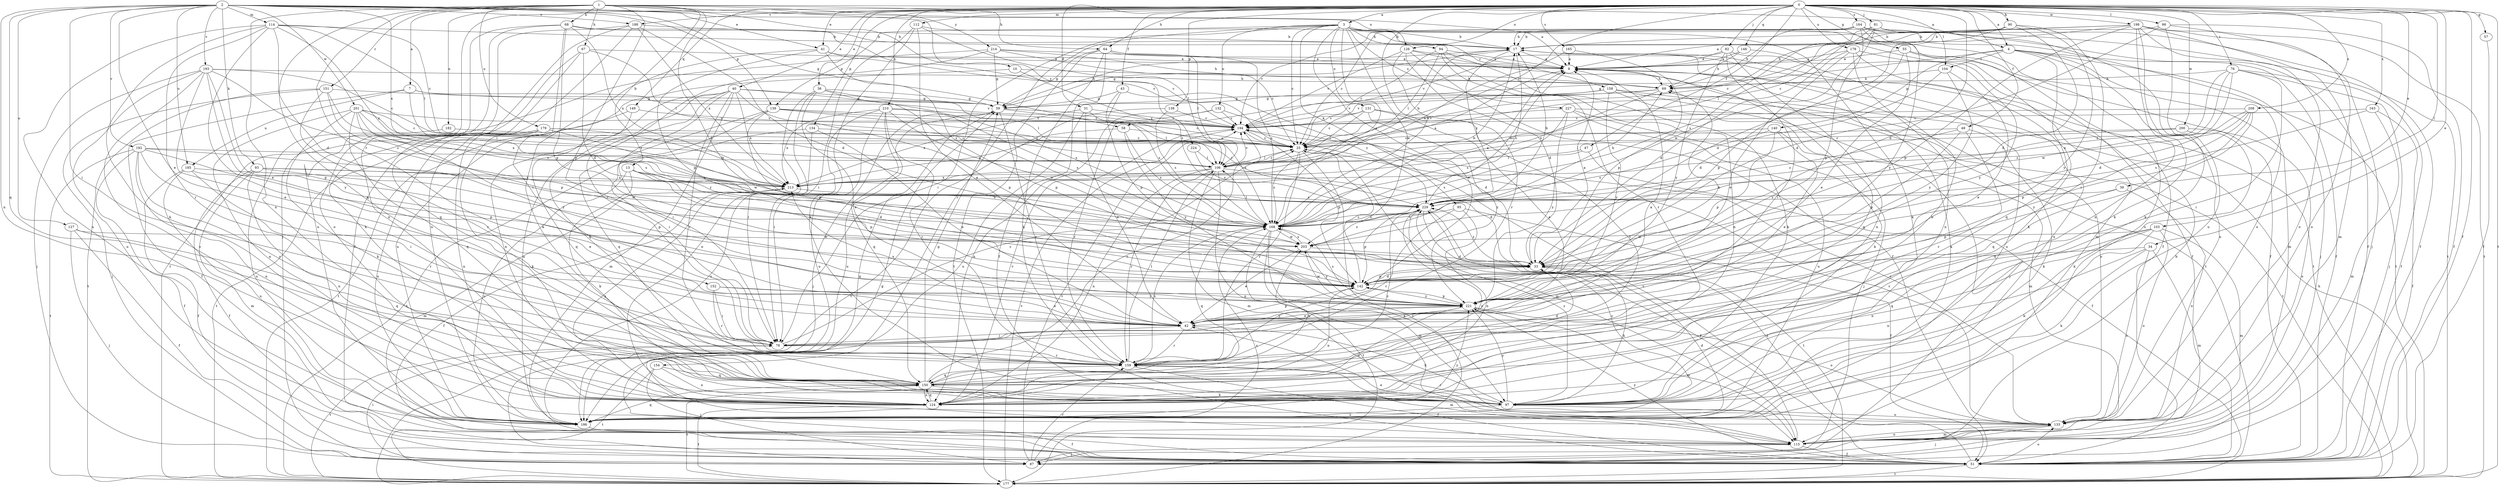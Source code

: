 strict digraph  {
0;
1;
2;
3;
4;
7;
8;
10;
13;
17;
25;
31;
33;
34;
36;
39;
40;
41;
42;
43;
47;
48;
51;
55;
57;
58;
59;
64;
67;
68;
69;
76;
78;
81;
82;
87;
90;
93;
94;
95;
97;
98;
103;
104;
106;
112;
114;
115;
124;
126;
127;
131;
132;
133;
134;
138;
139;
140;
142;
148;
149;
150;
151;
152;
154;
158;
159;
163;
164;
165;
168;
177;
178;
179;
182;
185;
186;
188;
192;
193;
194;
198;
200;
201;
203;
208;
210;
213;
214;
221;
224;
227;
229;
0 -> 3  [label=a];
0 -> 4  [label=a];
0 -> 25  [label=c];
0 -> 31  [label=d];
0 -> 33  [label=d];
0 -> 34  [label=e];
0 -> 36  [label=e];
0 -> 39  [label=e];
0 -> 40  [label=e];
0 -> 41  [label=e];
0 -> 43  [label=f];
0 -> 47  [label=f];
0 -> 48  [label=f];
0 -> 51  [label=f];
0 -> 55  [label=g];
0 -> 57  [label=g];
0 -> 64  [label=h];
0 -> 76  [label=i];
0 -> 81  [label=j];
0 -> 82  [label=j];
0 -> 87  [label=j];
0 -> 90  [label=k];
0 -> 98  [label=l];
0 -> 103  [label=l];
0 -> 104  [label=l];
0 -> 112  [label=m];
0 -> 126  [label=o];
0 -> 134  [label=p];
0 -> 138  [label=p];
0 -> 148  [label=q];
0 -> 149  [label=q];
0 -> 163  [label=s];
0 -> 164  [label=s];
0 -> 165  [label=s];
0 -> 168  [label=s];
0 -> 177  [label=t];
0 -> 178  [label=u];
0 -> 188  [label=v];
0 -> 198  [label=w];
0 -> 200  [label=w];
0 -> 208  [label=x];
0 -> 210  [label=x];
1 -> 4  [label=a];
1 -> 7  [label=a];
1 -> 10  [label=b];
1 -> 13  [label=b];
1 -> 33  [label=d];
1 -> 64  [label=h];
1 -> 67  [label=h];
1 -> 68  [label=h];
1 -> 124  [label=n];
1 -> 150  [label=q];
1 -> 151  [label=r];
1 -> 152  [label=r];
1 -> 179  [label=u];
1 -> 182  [label=u];
1 -> 214  [label=y];
1 -> 221  [label=y];
1 -> 224  [label=z];
2 -> 8  [label=a];
2 -> 41  [label=e];
2 -> 42  [label=e];
2 -> 58  [label=g];
2 -> 78  [label=i];
2 -> 93  [label=k];
2 -> 114  [label=m];
2 -> 124  [label=n];
2 -> 126  [label=o];
2 -> 127  [label=o];
2 -> 139  [label=p];
2 -> 150  [label=q];
2 -> 185  [label=u];
2 -> 188  [label=v];
2 -> 192  [label=v];
2 -> 193  [label=v];
2 -> 201  [label=w];
2 -> 213  [label=x];
3 -> 17  [label=b];
3 -> 25  [label=c];
3 -> 42  [label=e];
3 -> 51  [label=f];
3 -> 78  [label=i];
3 -> 94  [label=k];
3 -> 95  [label=k];
3 -> 97  [label=k];
3 -> 115  [label=m];
3 -> 131  [label=o];
3 -> 132  [label=o];
3 -> 139  [label=p];
3 -> 154  [label=r];
3 -> 158  [label=r];
3 -> 168  [label=s];
3 -> 203  [label=w];
3 -> 227  [label=z];
4 -> 51  [label=f];
4 -> 58  [label=g];
4 -> 87  [label=j];
4 -> 104  [label=l];
4 -> 115  [label=m];
4 -> 133  [label=o];
4 -> 140  [label=p];
4 -> 150  [label=q];
7 -> 51  [label=f];
7 -> 59  [label=g];
7 -> 185  [label=u];
7 -> 194  [label=v];
7 -> 229  [label=z];
8 -> 69  [label=h];
8 -> 150  [label=q];
8 -> 186  [label=u];
10 -> 69  [label=h];
10 -> 186  [label=u];
10 -> 229  [label=z];
13 -> 33  [label=d];
13 -> 97  [label=k];
13 -> 142  [label=p];
13 -> 168  [label=s];
13 -> 186  [label=u];
13 -> 213  [label=x];
17 -> 8  [label=a];
17 -> 59  [label=g];
17 -> 168  [label=s];
17 -> 177  [label=t];
17 -> 229  [label=z];
25 -> 106  [label=l];
25 -> 115  [label=m];
25 -> 159  [label=r];
25 -> 168  [label=s];
25 -> 177  [label=t];
31 -> 42  [label=e];
31 -> 168  [label=s];
31 -> 186  [label=u];
31 -> 194  [label=v];
31 -> 213  [label=x];
33 -> 8  [label=a];
33 -> 97  [label=k];
33 -> 142  [label=p];
33 -> 229  [label=z];
34 -> 33  [label=d];
34 -> 97  [label=k];
34 -> 115  [label=m];
34 -> 124  [label=n];
34 -> 133  [label=o];
36 -> 42  [label=e];
36 -> 59  [label=g];
36 -> 78  [label=i];
36 -> 106  [label=l];
36 -> 124  [label=n];
36 -> 142  [label=p];
39 -> 133  [label=o];
39 -> 142  [label=p];
39 -> 229  [label=z];
40 -> 59  [label=g];
40 -> 78  [label=i];
40 -> 115  [label=m];
40 -> 124  [label=n];
40 -> 142  [label=p];
40 -> 150  [label=q];
40 -> 159  [label=r];
40 -> 168  [label=s];
40 -> 186  [label=u];
40 -> 213  [label=x];
41 -> 8  [label=a];
41 -> 97  [label=k];
41 -> 142  [label=p];
41 -> 168  [label=s];
41 -> 194  [label=v];
42 -> 78  [label=i];
42 -> 97  [label=k];
42 -> 142  [label=p];
42 -> 159  [label=r];
42 -> 213  [label=x];
42 -> 221  [label=y];
43 -> 59  [label=g];
43 -> 142  [label=p];
43 -> 168  [label=s];
43 -> 229  [label=z];
47 -> 51  [label=f];
47 -> 106  [label=l];
47 -> 168  [label=s];
48 -> 25  [label=c];
48 -> 97  [label=k];
48 -> 142  [label=p];
48 -> 159  [label=r];
48 -> 229  [label=z];
51 -> 59  [label=g];
51 -> 133  [label=o];
51 -> 177  [label=t];
51 -> 221  [label=y];
51 -> 229  [label=z];
55 -> 8  [label=a];
55 -> 42  [label=e];
55 -> 51  [label=f];
55 -> 142  [label=p];
55 -> 177  [label=t];
57 -> 51  [label=f];
58 -> 25  [label=c];
58 -> 168  [label=s];
58 -> 213  [label=x];
58 -> 221  [label=y];
59 -> 17  [label=b];
59 -> 87  [label=j];
59 -> 106  [label=l];
59 -> 159  [label=r];
59 -> 186  [label=u];
59 -> 194  [label=v];
64 -> 8  [label=a];
64 -> 51  [label=f];
64 -> 59  [label=g];
64 -> 97  [label=k];
64 -> 106  [label=l];
64 -> 168  [label=s];
64 -> 177  [label=t];
67 -> 8  [label=a];
67 -> 33  [label=d];
67 -> 97  [label=k];
67 -> 106  [label=l];
67 -> 150  [label=q];
68 -> 17  [label=b];
68 -> 25  [label=c];
68 -> 78  [label=i];
68 -> 133  [label=o];
68 -> 142  [label=p];
68 -> 186  [label=u];
68 -> 213  [label=x];
69 -> 59  [label=g];
69 -> 194  [label=v];
69 -> 213  [label=x];
76 -> 33  [label=d];
76 -> 51  [label=f];
76 -> 69  [label=h];
76 -> 78  [label=i];
76 -> 87  [label=j];
76 -> 203  [label=w];
76 -> 229  [label=z];
78 -> 8  [label=a];
78 -> 25  [label=c];
78 -> 159  [label=r];
78 -> 177  [label=t];
81 -> 8  [label=a];
81 -> 17  [label=b];
81 -> 51  [label=f];
81 -> 97  [label=k];
81 -> 106  [label=l];
81 -> 168  [label=s];
81 -> 203  [label=w];
82 -> 8  [label=a];
82 -> 78  [label=i];
82 -> 124  [label=n];
82 -> 186  [label=u];
82 -> 194  [label=v];
82 -> 221  [label=y];
87 -> 17  [label=b];
87 -> 78  [label=i];
87 -> 159  [label=r];
87 -> 168  [label=s];
87 -> 194  [label=v];
90 -> 17  [label=b];
90 -> 25  [label=c];
90 -> 33  [label=d];
90 -> 69  [label=h];
90 -> 78  [label=i];
90 -> 221  [label=y];
93 -> 51  [label=f];
93 -> 115  [label=m];
93 -> 124  [label=n];
93 -> 142  [label=p];
93 -> 213  [label=x];
93 -> 229  [label=z];
94 -> 8  [label=a];
94 -> 25  [label=c];
94 -> 97  [label=k];
94 -> 106  [label=l];
94 -> 124  [label=n];
94 -> 159  [label=r];
95 -> 51  [label=f];
95 -> 124  [label=n];
95 -> 159  [label=r];
95 -> 168  [label=s];
97 -> 133  [label=o];
97 -> 159  [label=r];
97 -> 186  [label=u];
97 -> 221  [label=y];
97 -> 229  [label=z];
98 -> 17  [label=b];
98 -> 33  [label=d];
98 -> 51  [label=f];
98 -> 133  [label=o];
98 -> 186  [label=u];
103 -> 97  [label=k];
103 -> 115  [label=m];
103 -> 124  [label=n];
103 -> 133  [label=o];
103 -> 150  [label=q];
103 -> 203  [label=w];
104 -> 33  [label=d];
104 -> 42  [label=e];
104 -> 69  [label=h];
104 -> 221  [label=y];
106 -> 17  [label=b];
106 -> 25  [label=c];
106 -> 33  [label=d];
106 -> 115  [label=m];
106 -> 124  [label=n];
106 -> 133  [label=o];
106 -> 159  [label=r];
106 -> 194  [label=v];
106 -> 213  [label=x];
112 -> 17  [label=b];
112 -> 42  [label=e];
112 -> 78  [label=i];
112 -> 97  [label=k];
112 -> 106  [label=l];
114 -> 17  [label=b];
114 -> 25  [label=c];
114 -> 33  [label=d];
114 -> 42  [label=e];
114 -> 97  [label=k];
114 -> 106  [label=l];
114 -> 159  [label=r];
114 -> 186  [label=u];
114 -> 229  [label=z];
115 -> 42  [label=e];
115 -> 51  [label=f];
115 -> 59  [label=g];
115 -> 87  [label=j];
115 -> 133  [label=o];
115 -> 194  [label=v];
124 -> 150  [label=q];
124 -> 177  [label=t];
124 -> 194  [label=v];
124 -> 213  [label=x];
124 -> 229  [label=z];
126 -> 8  [label=a];
126 -> 33  [label=d];
126 -> 51  [label=f];
126 -> 159  [label=r];
126 -> 177  [label=t];
126 -> 194  [label=v];
127 -> 51  [label=f];
127 -> 87  [label=j];
127 -> 150  [label=q];
127 -> 203  [label=w];
131 -> 25  [label=c];
131 -> 42  [label=e];
131 -> 106  [label=l];
131 -> 159  [label=r];
131 -> 194  [label=v];
131 -> 221  [label=y];
132 -> 33  [label=d];
132 -> 124  [label=n];
132 -> 159  [label=r];
132 -> 194  [label=v];
133 -> 25  [label=c];
133 -> 87  [label=j];
133 -> 115  [label=m];
133 -> 194  [label=v];
134 -> 25  [label=c];
134 -> 42  [label=e];
134 -> 177  [label=t];
134 -> 186  [label=u];
138 -> 168  [label=s];
138 -> 177  [label=t];
138 -> 194  [label=v];
139 -> 25  [label=c];
139 -> 78  [label=i];
139 -> 142  [label=p];
139 -> 150  [label=q];
139 -> 194  [label=v];
139 -> 229  [label=z];
140 -> 25  [label=c];
140 -> 42  [label=e];
140 -> 115  [label=m];
140 -> 142  [label=p];
140 -> 168  [label=s];
142 -> 25  [label=c];
142 -> 33  [label=d];
142 -> 69  [label=h];
142 -> 124  [label=n];
142 -> 221  [label=y];
148 -> 8  [label=a];
148 -> 69  [label=h];
148 -> 221  [label=y];
149 -> 150  [label=q];
149 -> 177  [label=t];
149 -> 194  [label=v];
150 -> 17  [label=b];
150 -> 59  [label=g];
150 -> 97  [label=k];
150 -> 124  [label=n];
150 -> 177  [label=t];
150 -> 194  [label=v];
150 -> 203  [label=w];
150 -> 229  [label=z];
151 -> 59  [label=g];
151 -> 87  [label=j];
151 -> 142  [label=p];
151 -> 159  [label=r];
151 -> 168  [label=s];
151 -> 177  [label=t];
152 -> 42  [label=e];
152 -> 78  [label=i];
152 -> 159  [label=r];
152 -> 221  [label=y];
154 -> 87  [label=j];
154 -> 124  [label=n];
154 -> 150  [label=q];
154 -> 177  [label=t];
158 -> 59  [label=g];
158 -> 87  [label=j];
158 -> 97  [label=k];
158 -> 133  [label=o];
158 -> 194  [label=v];
158 -> 221  [label=y];
159 -> 33  [label=d];
159 -> 51  [label=f];
159 -> 106  [label=l];
159 -> 115  [label=m];
159 -> 150  [label=q];
159 -> 168  [label=s];
163 -> 51  [label=f];
163 -> 115  [label=m];
163 -> 168  [label=s];
163 -> 194  [label=v];
164 -> 17  [label=b];
164 -> 25  [label=c];
164 -> 51  [label=f];
164 -> 69  [label=h];
164 -> 133  [label=o];
164 -> 142  [label=p];
164 -> 177  [label=t];
164 -> 186  [label=u];
164 -> 194  [label=v];
164 -> 221  [label=y];
165 -> 8  [label=a];
165 -> 142  [label=p];
165 -> 213  [label=x];
168 -> 8  [label=a];
168 -> 17  [label=b];
168 -> 97  [label=k];
168 -> 106  [label=l];
168 -> 115  [label=m];
168 -> 150  [label=q];
168 -> 177  [label=t];
168 -> 203  [label=w];
177 -> 69  [label=h];
177 -> 194  [label=v];
178 -> 8  [label=a];
178 -> 33  [label=d];
178 -> 42  [label=e];
178 -> 51  [label=f];
178 -> 97  [label=k];
178 -> 124  [label=n];
179 -> 25  [label=c];
179 -> 97  [label=k];
179 -> 124  [label=n];
179 -> 177  [label=t];
179 -> 186  [label=u];
179 -> 203  [label=w];
179 -> 213  [label=x];
182 -> 25  [label=c];
182 -> 186  [label=u];
185 -> 42  [label=e];
185 -> 51  [label=f];
185 -> 159  [label=r];
185 -> 186  [label=u];
185 -> 213  [label=x];
186 -> 8  [label=a];
186 -> 33  [label=d];
186 -> 51  [label=f];
186 -> 150  [label=q];
186 -> 221  [label=y];
186 -> 229  [label=z];
188 -> 17  [label=b];
188 -> 33  [label=d];
188 -> 51  [label=f];
188 -> 124  [label=n];
188 -> 186  [label=u];
188 -> 213  [label=x];
192 -> 51  [label=f];
192 -> 78  [label=i];
192 -> 106  [label=l];
192 -> 124  [label=n];
192 -> 142  [label=p];
192 -> 159  [label=r];
192 -> 177  [label=t];
192 -> 203  [label=w];
193 -> 25  [label=c];
193 -> 42  [label=e];
193 -> 69  [label=h];
193 -> 87  [label=j];
193 -> 133  [label=o];
193 -> 142  [label=p];
193 -> 168  [label=s];
193 -> 186  [label=u];
193 -> 221  [label=y];
194 -> 25  [label=c];
194 -> 142  [label=p];
198 -> 17  [label=b];
198 -> 25  [label=c];
198 -> 33  [label=d];
198 -> 87  [label=j];
198 -> 97  [label=k];
198 -> 115  [label=m];
198 -> 124  [label=n];
198 -> 133  [label=o];
198 -> 142  [label=p];
198 -> 177  [label=t];
200 -> 25  [label=c];
200 -> 97  [label=k];
200 -> 106  [label=l];
200 -> 133  [label=o];
201 -> 25  [label=c];
201 -> 97  [label=k];
201 -> 106  [label=l];
201 -> 124  [label=n];
201 -> 150  [label=q];
201 -> 168  [label=s];
201 -> 194  [label=v];
201 -> 213  [label=x];
201 -> 221  [label=y];
203 -> 33  [label=d];
203 -> 42  [label=e];
203 -> 168  [label=s];
203 -> 221  [label=y];
203 -> 229  [label=z];
208 -> 142  [label=p];
208 -> 150  [label=q];
208 -> 194  [label=v];
208 -> 213  [label=x];
208 -> 221  [label=y];
208 -> 229  [label=z];
210 -> 78  [label=i];
210 -> 150  [label=q];
210 -> 159  [label=r];
210 -> 168  [label=s];
210 -> 186  [label=u];
210 -> 194  [label=v];
210 -> 203  [label=w];
210 -> 213  [label=x];
213 -> 8  [label=a];
213 -> 51  [label=f];
213 -> 115  [label=m];
213 -> 229  [label=z];
214 -> 8  [label=a];
214 -> 25  [label=c];
214 -> 59  [label=g];
214 -> 69  [label=h];
214 -> 78  [label=i];
214 -> 177  [label=t];
221 -> 42  [label=e];
221 -> 115  [label=m];
221 -> 124  [label=n];
221 -> 133  [label=o];
221 -> 142  [label=p];
221 -> 168  [label=s];
221 -> 203  [label=w];
224 -> 106  [label=l];
224 -> 229  [label=z];
227 -> 87  [label=j];
227 -> 168  [label=s];
227 -> 177  [label=t];
227 -> 186  [label=u];
227 -> 194  [label=v];
227 -> 221  [label=y];
229 -> 8  [label=a];
229 -> 17  [label=b];
229 -> 51  [label=f];
229 -> 69  [label=h];
229 -> 142  [label=p];
229 -> 168  [label=s];
229 -> 177  [label=t];
}
